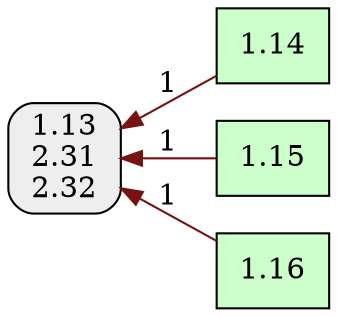 digraph {

rankdir = RL

"1.13\n2.31\n2.32" [shape=box style="filled,rounded" fillcolor="#EEEEEE"]
"1.14" [shape=box style="filled" fillcolor="#CCFFCC"]
"1.15" [shape=box style="filled" fillcolor="#CCFFCC"]
"1.16" [shape=box style="filled" fillcolor="#CCFFCC"]
"1.14" -> "1.13\n2.31\n2.32" [style=filled,label=1,color="#761212"];
"1.15" -> "1.13\n2.31\n2.32" [style=filled,label=1,color="#761212"];
"1.16" -> "1.13\n2.31\n2.32" [style=filled,label=1,color="#761212"];
}
